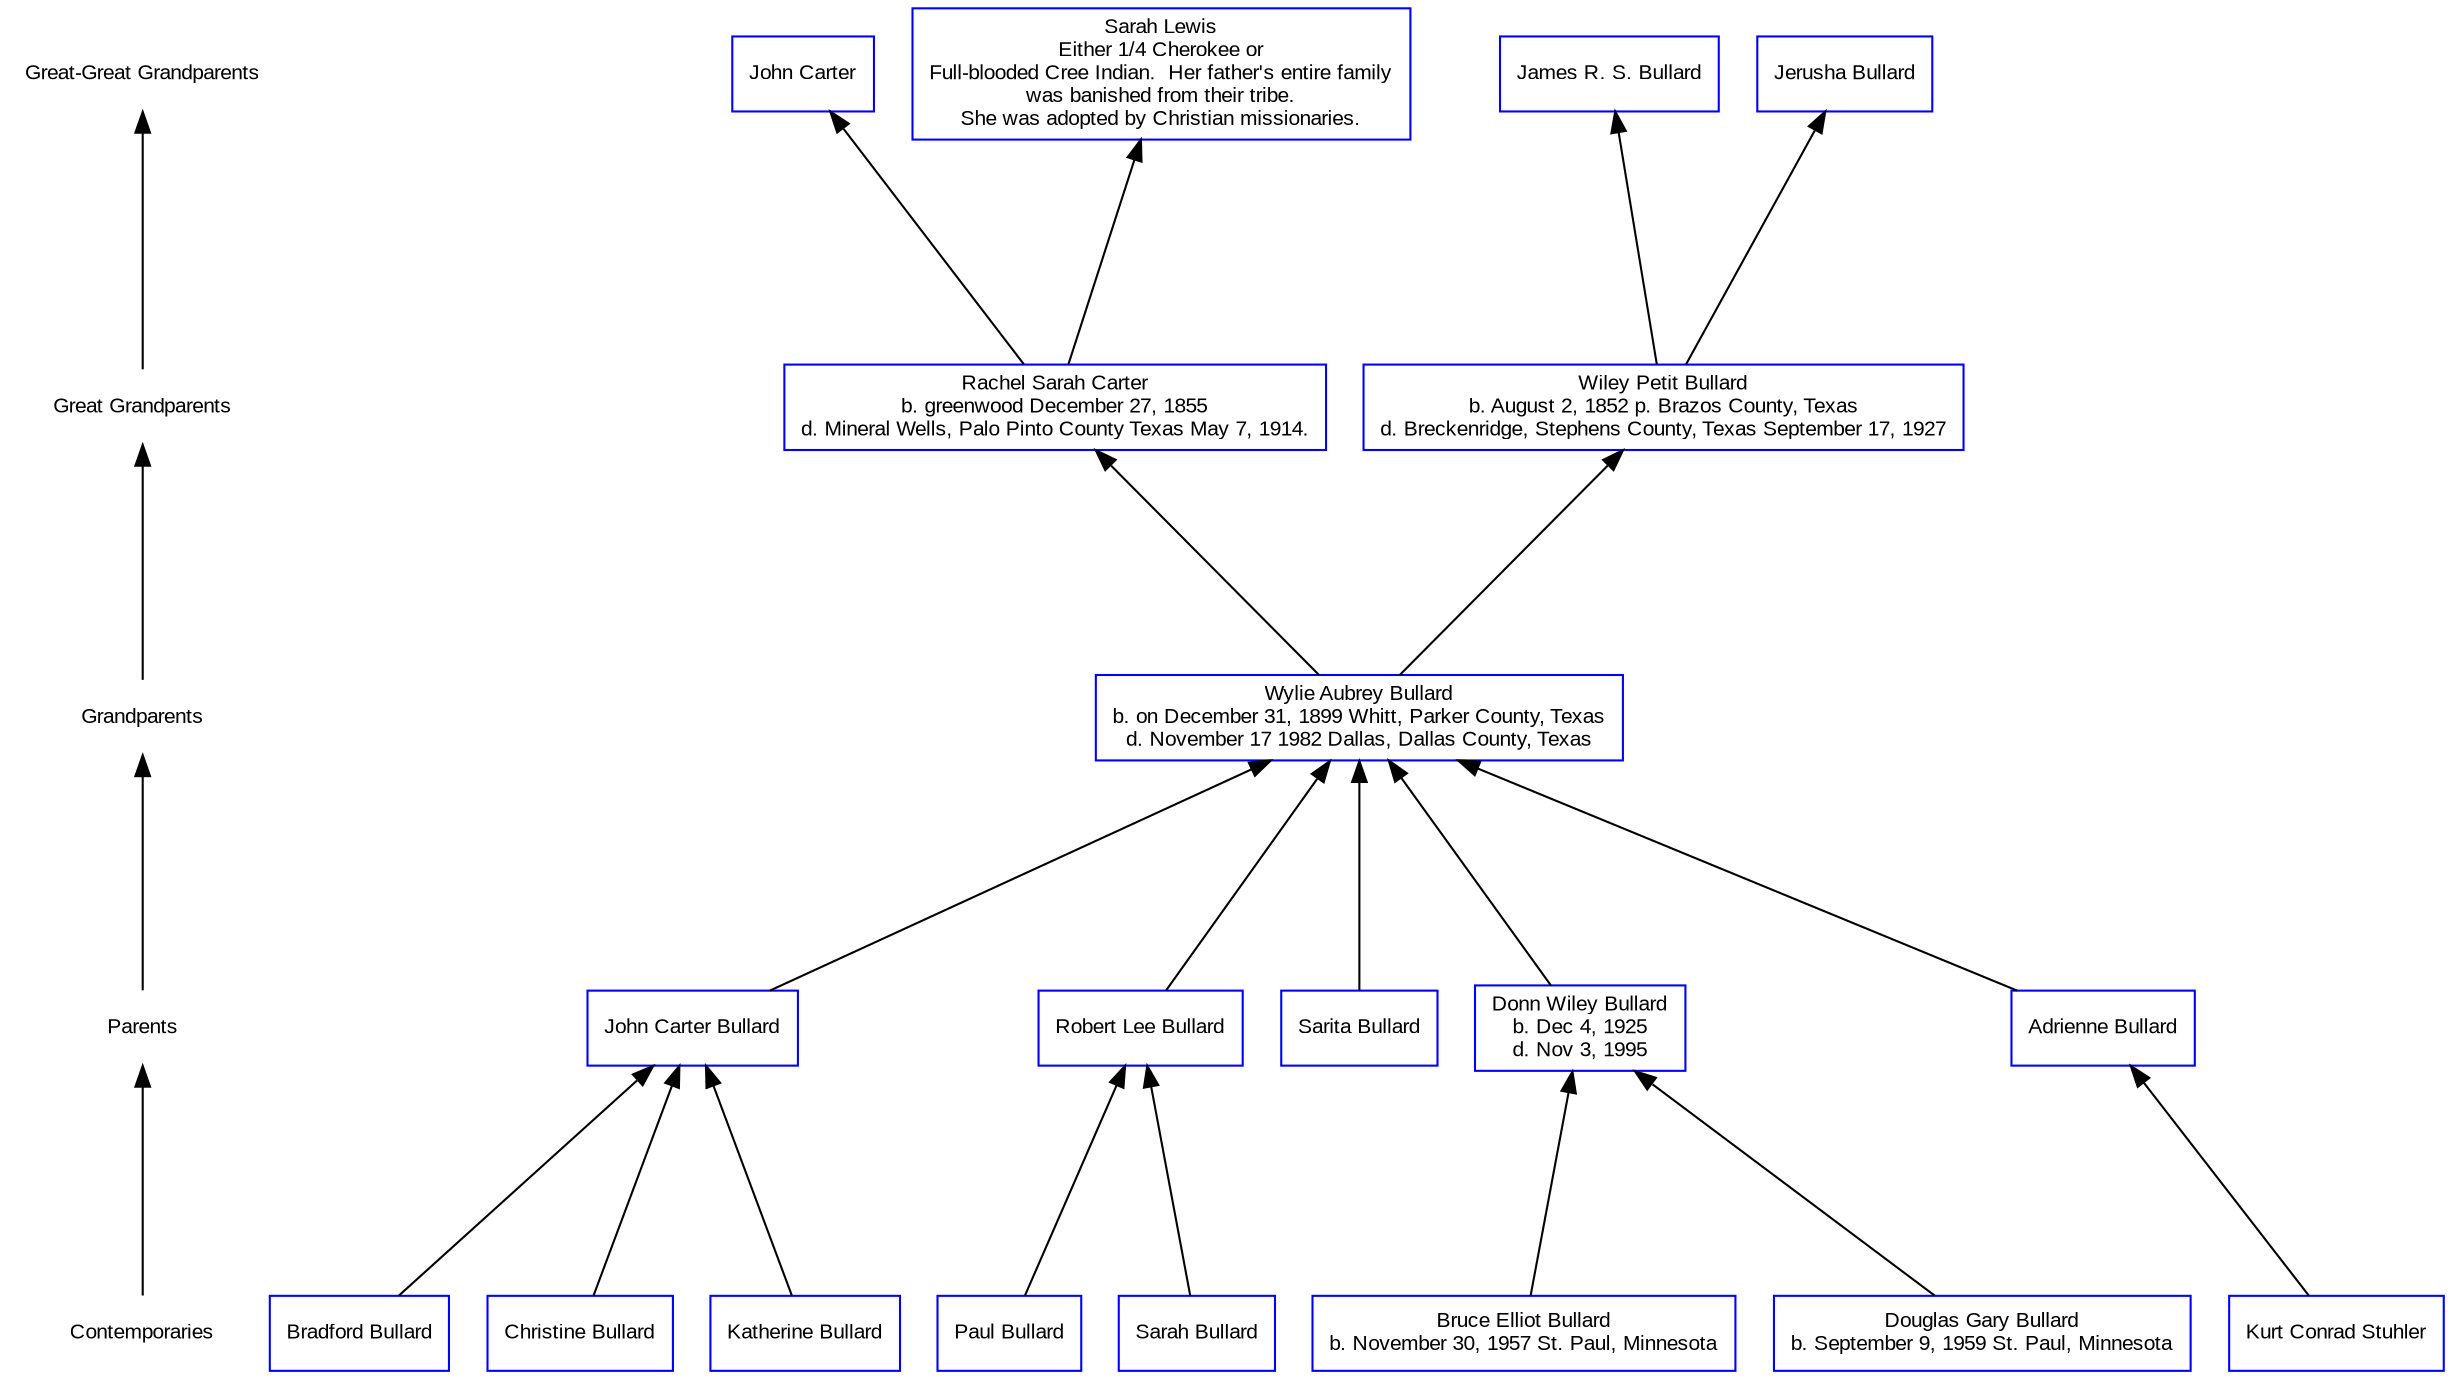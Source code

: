 //Header
digraph G {
node [shape=box,fontname="Arial",fontsize="10"];
edge [fontname="Arial",fontsize="8"];
ranksep=1.5;
rankdir=BT;
concentrate=true;

//Ranking Enumeration
node [shape=plaintext,fontname="Arial",fontsize="10"];
{ "Contemporaries" -> "Parents" -> "Grandparents" -> "Great Grandparents" -> "Great-Great Grandparents" }

//Declarations
Adrienne_Stuhler [label="Adrienne Bullard" shape=rectangle color="blue"];
Bradford_Bullard [label="Bradford Bullard" shape=rectangle color="blue"];
Christine_Bullard [label="Christine Bullard" shape=rectangle color="blue"];
James_Bullard [label="James R. S. Bullard" shape=rectangle color="blue"];
Jerusha_Bullard [label="Jerusha Bullard" shape=rectangle color="blue"];
John_Carter [label="John Carter" shape=rectangle color="blue"];
John_Carter_Bullard [label="John Carter Bullard" shape=rectangle color="blue"];
Katherine_Bullard [label="Katherine Bullard" shape=rectangle color="blue"];
Kurt_Stuhler [label="Kurt Conrad Stuhler" shape=rectangle color="blue"];
Paul_Bullard [label="Paul Bullard" shape=rectangle color="blue"];
Rachel_Sarah_Carter [label="Rachel Sarah Carter\nb. greenwood December 27, 1855\nd. Mineral Wells, Palo Pinto County Texas May 7, 1914." shape=rectangle color="blue"];
Robert_Lee_Bullard [label="Robert Lee Bullard" shape=rectangle color="blue"];
Sarah_Bullard [label="Sarah Bullard" shape=rectangle color="blue"];
Sarah_Lewis [label="Sarah Lewis\nEither 1/4 Cherokee or\nFull-blooded Cree Indian.  Her father's entire family\nwas banished from their tribe.\nShe was adopted by Christian missionaries." shape=rectangle color="blue"];
Sarita_Bullard [label="Sarita Bullard" shape=rectangle color="blue"];
Wiley_Petit_Bullard [label="Wiley Petit Bullard\nb. August 2, 1852 p. Brazos County, Texas\nd. Breckenridge, Stephens County, Texas September 17, 1927" shape=rectangle color="blue"];
Wylie_Aubrey_Bullard [label="Wylie Aubrey Bullard\nb. on December 31, 1899 Whitt, Parker County, Texas\nd. November 17 1982 Dallas, Dallas County, Texas" shape=rectangle color="blue"];
bruce_bullard [label="Bruce Elliot Bullard\nb. November 30, 1957 St. Paul, Minnesota" shape=rectangle color="blue"];
donn_bullard [label="Donn Wiley Bullard\nb. Dec 4, 1925\nd. Nov 3, 1995" shape=rectangle color="blue"];
douglas_bullard [label="Douglas Gary Bullard\nb. September 9, 1959 St. Paul, Minnesota" shape=rectangle color="blue"];


//Ranking groupings
{ rank = same; "Contemporaries"; "Bradford_Bullard"; "Christine_Bullard"; "Katherine_Bullard"; "Kurt_Stuhler"; "Paul_Bullard"; "Sarah_Bullard"; "bruce_bullard"; "douglas_bullard"; }
{ rank = same; "Parents"; "Adrienne_Stuhler"; "John_Carter_Bullard"; "Robert_Lee_Bullard"; "Sarita_Bullard"; "donn_bullard"; }
{ rank = same; "Grandparents"; "Wylie_Aubrey_Bullard"; }
{ rank = same; "Great Grandparents"; "Rachel_Sarah_Carter"; "Wiley_Petit_Bullard"; }
{ rank = same; "Great-Great Grandparents"; "James_Bullard"; "Jerusha_Bullard"; "John_Carter"; "Sarah_Lewis"; }


//Dependencies
Adrienne_Stuhler -> Wylie_Aubrey_Bullard;
Bradford_Bullard -> John_Carter_Bullard;
Christine_Bullard -> John_Carter_Bullard;
John_Carter_Bullard -> Wylie_Aubrey_Bullard;
Katherine_Bullard -> John_Carter_Bullard;
Kurt_Stuhler -> Adrienne_Stuhler;
Paul_Bullard -> Robert_Lee_Bullard;
Rachel_Sarah_Carter -> John_Carter;
Rachel_Sarah_Carter -> Sarah_Lewis;
Robert_Lee_Bullard -> Wylie_Aubrey_Bullard;
Sarah_Bullard -> Robert_Lee_Bullard;
Sarita_Bullard -> Wylie_Aubrey_Bullard;
Wiley_Petit_Bullard -> James_Bullard;
Wiley_Petit_Bullard -> Jerusha_Bullard;
Wylie_Aubrey_Bullard -> Rachel_Sarah_Carter;
Wylie_Aubrey_Bullard -> Wiley_Petit_Bullard;
bruce_bullard -> donn_bullard;
donn_bullard -> Wylie_Aubrey_Bullard;
douglas_bullard -> donn_bullard;


}
